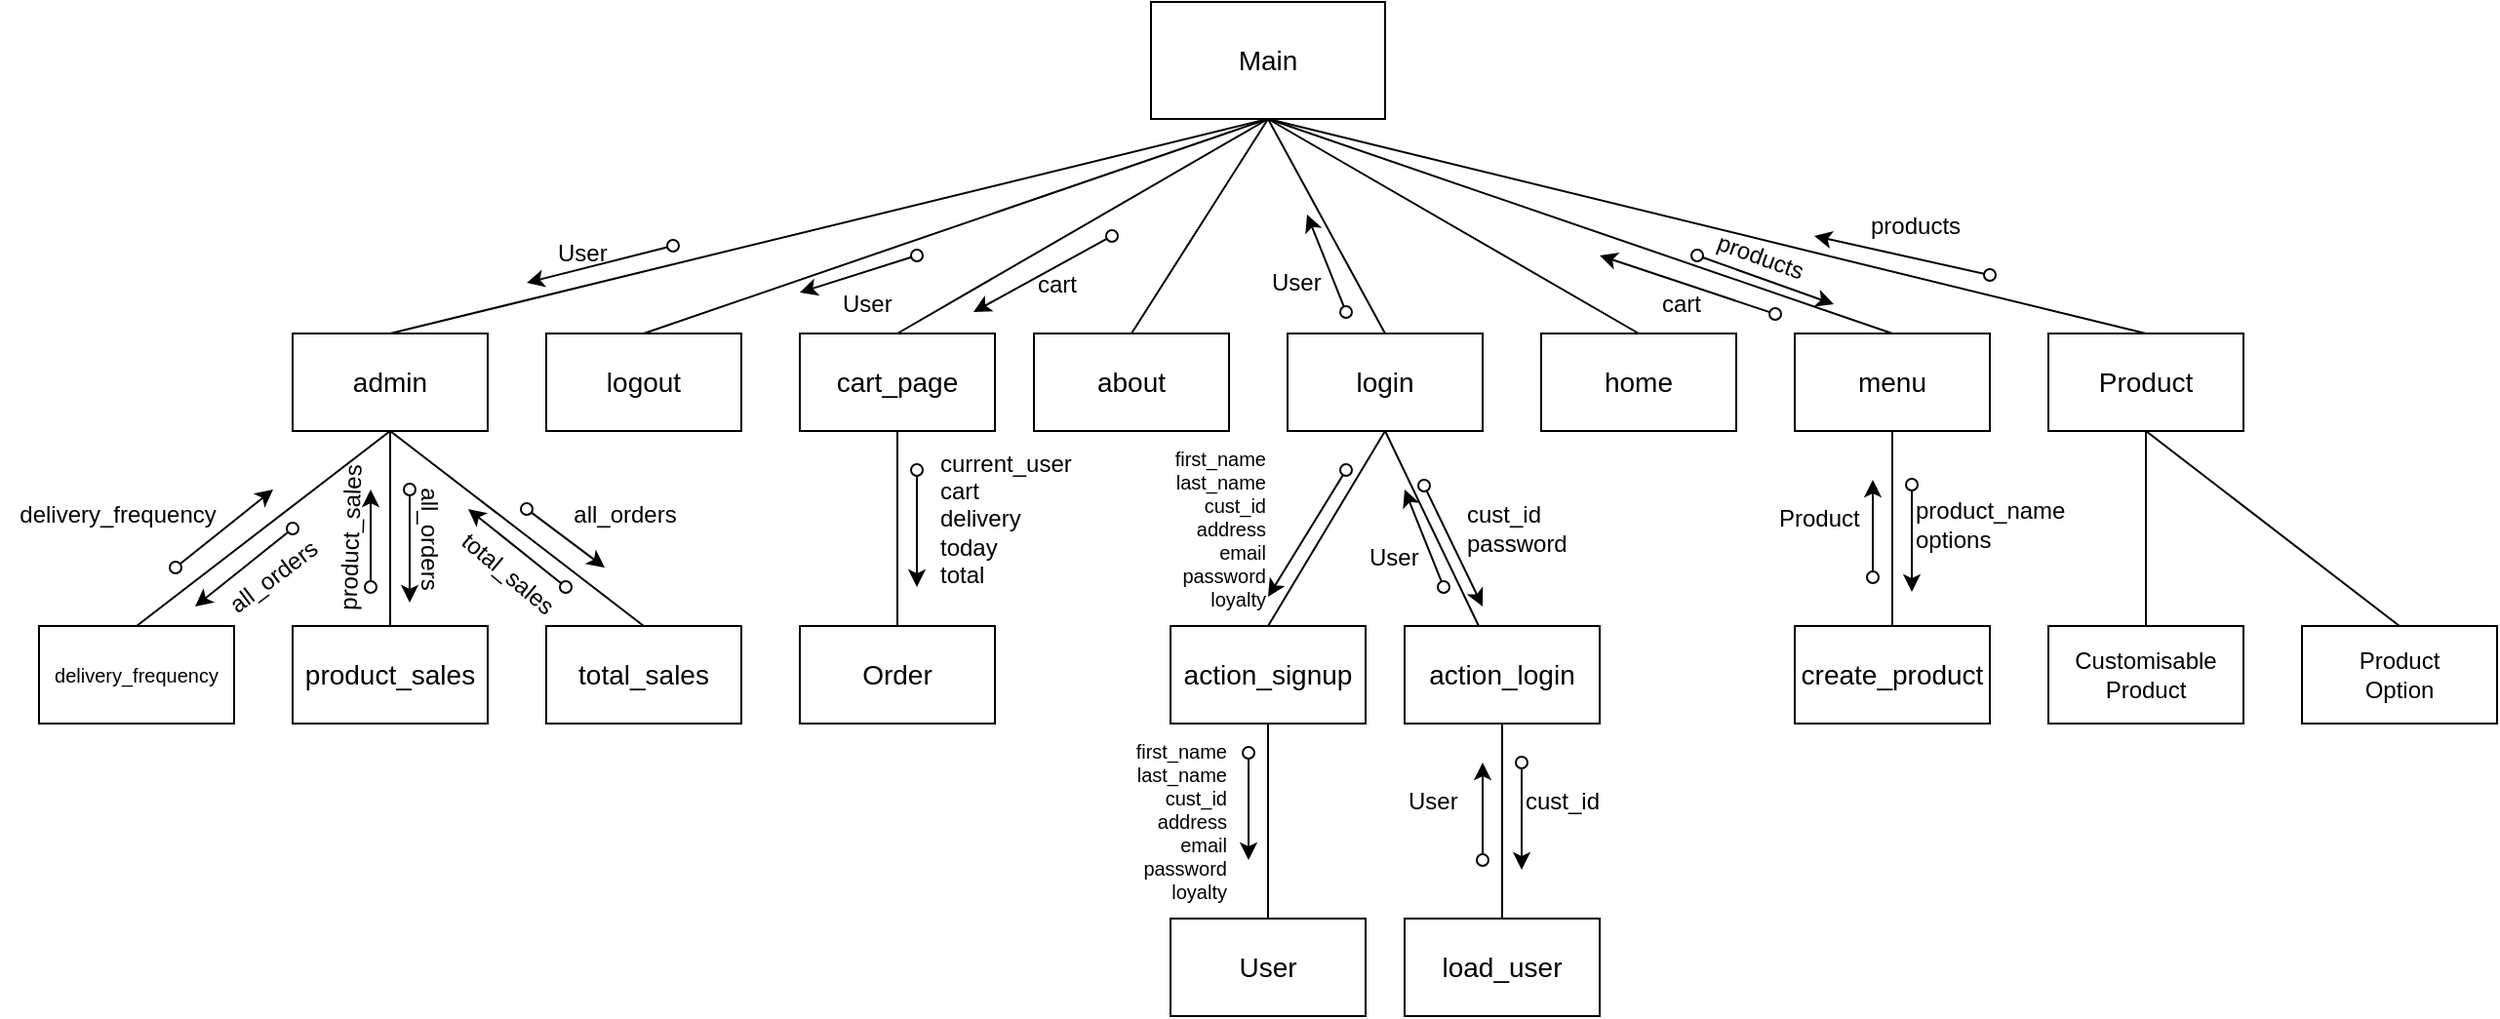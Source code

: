 <mxfile version="24.0.1" type="device">
  <diagram name="Page-1" id="szbqfBTVAvz-p_ofqPoW">
    <mxGraphModel dx="2253" dy="785" grid="1" gridSize="10" guides="1" tooltips="1" connect="1" arrows="1" fold="1" page="1" pageScale="1" pageWidth="827" pageHeight="1169" math="0" shadow="0">
      <root>
        <mxCell id="0" />
        <mxCell id="1" parent="0" />
        <mxCell id="RfQkgs-XgYyuAYGcQi1E-32" style="rounded=0;orthogonalLoop=1;jettySize=auto;html=1;exitX=0.5;exitY=1;exitDx=0;exitDy=0;entryX=0.5;entryY=0;entryDx=0;entryDy=0;endArrow=none;endFill=0;" edge="1" parent="1" source="RfQkgs-XgYyuAYGcQi1E-1" target="RfQkgs-XgYyuAYGcQi1E-7">
          <mxGeometry relative="1" as="geometry" />
        </mxCell>
        <mxCell id="RfQkgs-XgYyuAYGcQi1E-33" style="rounded=0;orthogonalLoop=1;jettySize=auto;html=1;exitX=0.5;exitY=1;exitDx=0;exitDy=0;entryX=0.5;entryY=0;entryDx=0;entryDy=0;endArrow=none;endFill=0;" edge="1" parent="1" source="RfQkgs-XgYyuAYGcQi1E-1" target="RfQkgs-XgYyuAYGcQi1E-8">
          <mxGeometry relative="1" as="geometry" />
        </mxCell>
        <mxCell id="RfQkgs-XgYyuAYGcQi1E-34" style="rounded=0;orthogonalLoop=1;jettySize=auto;html=1;exitX=0.5;exitY=1;exitDx=0;exitDy=0;entryX=0.5;entryY=0;entryDx=0;entryDy=0;endArrow=none;endFill=0;" edge="1" parent="1" source="RfQkgs-XgYyuAYGcQi1E-1" target="RfQkgs-XgYyuAYGcQi1E-6">
          <mxGeometry relative="1" as="geometry" />
        </mxCell>
        <mxCell id="RfQkgs-XgYyuAYGcQi1E-35" style="rounded=0;orthogonalLoop=1;jettySize=auto;html=1;exitX=0.5;exitY=1;exitDx=0;exitDy=0;entryX=0.5;entryY=0;entryDx=0;entryDy=0;endArrow=none;endFill=0;" edge="1" parent="1" source="RfQkgs-XgYyuAYGcQi1E-1" target="RfQkgs-XgYyuAYGcQi1E-3">
          <mxGeometry relative="1" as="geometry" />
        </mxCell>
        <mxCell id="RfQkgs-XgYyuAYGcQi1E-36" style="rounded=0;orthogonalLoop=1;jettySize=auto;html=1;exitX=0.5;exitY=1;exitDx=0;exitDy=0;entryX=0.5;entryY=0;entryDx=0;entryDy=0;endArrow=none;endFill=0;" edge="1" parent="1" source="RfQkgs-XgYyuAYGcQi1E-1" target="RfQkgs-XgYyuAYGcQi1E-5">
          <mxGeometry relative="1" as="geometry" />
        </mxCell>
        <mxCell id="RfQkgs-XgYyuAYGcQi1E-37" style="rounded=0;orthogonalLoop=1;jettySize=auto;html=1;exitX=0.5;exitY=1;exitDx=0;exitDy=0;entryX=0.5;entryY=0;entryDx=0;entryDy=0;endArrow=none;endFill=0;" edge="1" parent="1" source="RfQkgs-XgYyuAYGcQi1E-1" target="RfQkgs-XgYyuAYGcQi1E-2">
          <mxGeometry relative="1" as="geometry" />
        </mxCell>
        <mxCell id="RfQkgs-XgYyuAYGcQi1E-38" style="rounded=0;orthogonalLoop=1;jettySize=auto;html=1;exitX=0.5;exitY=1;exitDx=0;exitDy=0;entryX=0.5;entryY=0;entryDx=0;entryDy=0;endArrow=none;endFill=0;" edge="1" parent="1" source="RfQkgs-XgYyuAYGcQi1E-1" target="RfQkgs-XgYyuAYGcQi1E-4">
          <mxGeometry relative="1" as="geometry" />
        </mxCell>
        <mxCell id="RfQkgs-XgYyuAYGcQi1E-39" style="rounded=0;orthogonalLoop=1;jettySize=auto;html=1;exitX=0.5;exitY=1;exitDx=0;exitDy=0;entryX=0.5;entryY=0;entryDx=0;entryDy=0;endArrow=none;endFill=0;" edge="1" parent="1" source="RfQkgs-XgYyuAYGcQi1E-1" target="RfQkgs-XgYyuAYGcQi1E-16">
          <mxGeometry relative="1" as="geometry" />
        </mxCell>
        <mxCell id="RfQkgs-XgYyuAYGcQi1E-1" value="&lt;font style=&quot;font-size: 14px;&quot;&gt;Main&lt;/font&gt;" style="rounded=0;whiteSpace=wrap;html=1;" vertex="1" parent="1">
          <mxGeometry x="460" y="220" width="120" height="60" as="geometry" />
        </mxCell>
        <mxCell id="RfQkgs-XgYyuAYGcQi1E-2" value="&lt;font style=&quot;font-size: 14px;&quot;&gt;home&lt;/font&gt;" style="rounded=0;whiteSpace=wrap;html=1;" vertex="1" parent="1">
          <mxGeometry x="660" y="390" width="100" height="50" as="geometry" />
        </mxCell>
        <mxCell id="RfQkgs-XgYyuAYGcQi1E-3" value="&lt;font style=&quot;font-size: 14px;&quot;&gt;about&lt;/font&gt;" style="rounded=0;whiteSpace=wrap;html=1;" vertex="1" parent="1">
          <mxGeometry x="400" y="390" width="100" height="50" as="geometry" />
        </mxCell>
        <mxCell id="RfQkgs-XgYyuAYGcQi1E-25" style="rounded=0;orthogonalLoop=1;jettySize=auto;html=1;exitX=0.5;exitY=1;exitDx=0;exitDy=0;entryX=0.5;entryY=0;entryDx=0;entryDy=0;endArrow=none;endFill=0;" edge="1" parent="1" source="RfQkgs-XgYyuAYGcQi1E-4" target="RfQkgs-XgYyuAYGcQi1E-14">
          <mxGeometry relative="1" as="geometry" />
        </mxCell>
        <mxCell id="RfQkgs-XgYyuAYGcQi1E-4" value="&lt;font style=&quot;font-size: 14px;&quot;&gt;menu&lt;/font&gt;" style="rounded=0;whiteSpace=wrap;html=1;" vertex="1" parent="1">
          <mxGeometry x="790" y="390" width="100" height="50" as="geometry" />
        </mxCell>
        <mxCell id="RfQkgs-XgYyuAYGcQi1E-22" style="rounded=0;orthogonalLoop=1;jettySize=auto;html=1;exitX=0.5;exitY=1;exitDx=0;exitDy=0;entryX=0.5;entryY=0;entryDx=0;entryDy=0;endArrow=none;endFill=0;" edge="1" parent="1" source="RfQkgs-XgYyuAYGcQi1E-5" target="RfQkgs-XgYyuAYGcQi1E-12">
          <mxGeometry relative="1" as="geometry" />
        </mxCell>
        <mxCell id="RfQkgs-XgYyuAYGcQi1E-23" style="rounded=0;orthogonalLoop=1;jettySize=auto;html=1;exitX=0.5;exitY=1;exitDx=0;exitDy=0;endArrow=none;endFill=0;" edge="1" parent="1" source="RfQkgs-XgYyuAYGcQi1E-5" target="RfQkgs-XgYyuAYGcQi1E-13">
          <mxGeometry relative="1" as="geometry" />
        </mxCell>
        <mxCell id="RfQkgs-XgYyuAYGcQi1E-5" value="&lt;font style=&quot;font-size: 14px;&quot;&gt;login&lt;/font&gt;" style="rounded=0;whiteSpace=wrap;html=1;" vertex="1" parent="1">
          <mxGeometry x="530" y="390" width="100" height="50" as="geometry" />
        </mxCell>
        <mxCell id="RfQkgs-XgYyuAYGcQi1E-31" style="rounded=0;orthogonalLoop=1;jettySize=auto;html=1;exitX=0.5;exitY=1;exitDx=0;exitDy=0;entryX=0.5;entryY=0;entryDx=0;entryDy=0;endArrow=none;endFill=0;" edge="1" parent="1" source="RfQkgs-XgYyuAYGcQi1E-6" target="RfQkgs-XgYyuAYGcQi1E-30">
          <mxGeometry relative="1" as="geometry" />
        </mxCell>
        <mxCell id="RfQkgs-XgYyuAYGcQi1E-6" value="&lt;font style=&quot;font-size: 14px;&quot;&gt;cart_page&lt;/font&gt;" style="rounded=0;whiteSpace=wrap;html=1;" vertex="1" parent="1">
          <mxGeometry x="280" y="390" width="100" height="50" as="geometry" />
        </mxCell>
        <mxCell id="RfQkgs-XgYyuAYGcQi1E-19" style="rounded=0;orthogonalLoop=1;jettySize=auto;html=1;exitX=0.5;exitY=1;exitDx=0;exitDy=0;entryX=0.5;entryY=0;entryDx=0;entryDy=0;endArrow=none;endFill=0;" edge="1" parent="1" source="RfQkgs-XgYyuAYGcQi1E-7" target="RfQkgs-XgYyuAYGcQi1E-9">
          <mxGeometry relative="1" as="geometry" />
        </mxCell>
        <mxCell id="RfQkgs-XgYyuAYGcQi1E-20" style="rounded=0;orthogonalLoop=1;jettySize=auto;html=1;exitX=0.5;exitY=1;exitDx=0;exitDy=0;entryX=0.5;entryY=0;entryDx=0;entryDy=0;endArrow=none;endFill=0;" edge="1" parent="1" source="RfQkgs-XgYyuAYGcQi1E-7" target="RfQkgs-XgYyuAYGcQi1E-10">
          <mxGeometry relative="1" as="geometry" />
        </mxCell>
        <mxCell id="RfQkgs-XgYyuAYGcQi1E-21" style="rounded=0;orthogonalLoop=1;jettySize=auto;html=1;exitX=0.5;exitY=1;exitDx=0;exitDy=0;entryX=0.5;entryY=0;entryDx=0;entryDy=0;endArrow=none;endFill=0;" edge="1" parent="1" source="RfQkgs-XgYyuAYGcQi1E-7" target="RfQkgs-XgYyuAYGcQi1E-11">
          <mxGeometry relative="1" as="geometry" />
        </mxCell>
        <mxCell id="RfQkgs-XgYyuAYGcQi1E-7" value="&lt;font style=&quot;font-size: 14px;&quot;&gt;admin&lt;/font&gt;" style="rounded=0;whiteSpace=wrap;html=1;" vertex="1" parent="1">
          <mxGeometry x="20" y="390" width="100" height="50" as="geometry" />
        </mxCell>
        <mxCell id="RfQkgs-XgYyuAYGcQi1E-8" value="&lt;font style=&quot;font-size: 14px;&quot;&gt;logout&lt;/font&gt;" style="rounded=0;whiteSpace=wrap;html=1;" vertex="1" parent="1">
          <mxGeometry x="150" y="390" width="100" height="50" as="geometry" />
        </mxCell>
        <mxCell id="RfQkgs-XgYyuAYGcQi1E-9" value="&lt;font style=&quot;font-size: 10px;&quot;&gt;delivery_frequency&lt;/font&gt;" style="rounded=0;whiteSpace=wrap;html=1;" vertex="1" parent="1">
          <mxGeometry x="-110" y="540" width="100" height="50" as="geometry" />
        </mxCell>
        <mxCell id="RfQkgs-XgYyuAYGcQi1E-10" value="&lt;font style=&quot;font-size: 14px;&quot;&gt;product_sales&lt;/font&gt;" style="rounded=0;whiteSpace=wrap;html=1;" vertex="1" parent="1">
          <mxGeometry x="20" y="540" width="100" height="50" as="geometry" />
        </mxCell>
        <mxCell id="RfQkgs-XgYyuAYGcQi1E-11" value="&lt;font style=&quot;font-size: 14px;&quot;&gt;total_sales&lt;/font&gt;" style="rounded=0;whiteSpace=wrap;html=1;" vertex="1" parent="1">
          <mxGeometry x="150" y="540" width="100" height="50" as="geometry" />
        </mxCell>
        <mxCell id="RfQkgs-XgYyuAYGcQi1E-29" style="rounded=0;orthogonalLoop=1;jettySize=auto;html=1;exitX=0.5;exitY=1;exitDx=0;exitDy=0;entryX=0.5;entryY=0;entryDx=0;entryDy=0;endArrow=none;endFill=0;" edge="1" parent="1" source="RfQkgs-XgYyuAYGcQi1E-12" target="RfQkgs-XgYyuAYGcQi1E-28">
          <mxGeometry relative="1" as="geometry" />
        </mxCell>
        <mxCell id="RfQkgs-XgYyuAYGcQi1E-12" value="&lt;font style=&quot;font-size: 14px;&quot;&gt;action_signup&lt;/font&gt;" style="rounded=0;whiteSpace=wrap;html=1;" vertex="1" parent="1">
          <mxGeometry x="470" y="540" width="100" height="50" as="geometry" />
        </mxCell>
        <mxCell id="RfQkgs-XgYyuAYGcQi1E-24" style="rounded=0;orthogonalLoop=1;jettySize=auto;html=1;exitX=0.5;exitY=1;exitDx=0;exitDy=0;endArrow=none;endFill=0;" edge="1" parent="1" source="RfQkgs-XgYyuAYGcQi1E-13" target="RfQkgs-XgYyuAYGcQi1E-15">
          <mxGeometry relative="1" as="geometry" />
        </mxCell>
        <mxCell id="RfQkgs-XgYyuAYGcQi1E-13" value="&lt;font style=&quot;font-size: 14px;&quot;&gt;action_login&lt;/font&gt;" style="rounded=0;whiteSpace=wrap;html=1;" vertex="1" parent="1">
          <mxGeometry x="590" y="540" width="100" height="50" as="geometry" />
        </mxCell>
        <mxCell id="RfQkgs-XgYyuAYGcQi1E-14" value="&lt;font style=&quot;font-size: 14px;&quot;&gt;create_product&lt;/font&gt;" style="rounded=0;whiteSpace=wrap;html=1;" vertex="1" parent="1">
          <mxGeometry x="790" y="540" width="100" height="50" as="geometry" />
        </mxCell>
        <mxCell id="RfQkgs-XgYyuAYGcQi1E-15" value="&lt;span style=&quot;font-size: 14px;&quot;&gt;load_user&lt;/span&gt;" style="rounded=0;whiteSpace=wrap;html=1;" vertex="1" parent="1">
          <mxGeometry x="590" y="690" width="100" height="50" as="geometry" />
        </mxCell>
        <mxCell id="RfQkgs-XgYyuAYGcQi1E-26" style="rounded=0;orthogonalLoop=1;jettySize=auto;html=1;exitX=0.5;exitY=1;exitDx=0;exitDy=0;entryX=0.5;entryY=0;entryDx=0;entryDy=0;endArrow=none;endFill=0;" edge="1" parent="1" source="RfQkgs-XgYyuAYGcQi1E-16" target="RfQkgs-XgYyuAYGcQi1E-18">
          <mxGeometry relative="1" as="geometry" />
        </mxCell>
        <mxCell id="RfQkgs-XgYyuAYGcQi1E-27" style="rounded=0;orthogonalLoop=1;jettySize=auto;html=1;exitX=0.5;exitY=1;exitDx=0;exitDy=0;entryX=0.5;entryY=0;entryDx=0;entryDy=0;endArrow=none;endFill=0;" edge="1" parent="1" source="RfQkgs-XgYyuAYGcQi1E-16" target="RfQkgs-XgYyuAYGcQi1E-17">
          <mxGeometry relative="1" as="geometry" />
        </mxCell>
        <mxCell id="RfQkgs-XgYyuAYGcQi1E-16" value="&lt;font style=&quot;font-size: 14px;&quot;&gt;Product&lt;/font&gt;" style="rounded=0;whiteSpace=wrap;html=1;" vertex="1" parent="1">
          <mxGeometry x="920" y="390" width="100" height="50" as="geometry" />
        </mxCell>
        <mxCell id="RfQkgs-XgYyuAYGcQi1E-17" value="Customisable&lt;div&gt;Product&lt;/div&gt;" style="rounded=0;whiteSpace=wrap;html=1;" vertex="1" parent="1">
          <mxGeometry x="920" y="540" width="100" height="50" as="geometry" />
        </mxCell>
        <mxCell id="RfQkgs-XgYyuAYGcQi1E-18" value="Product&lt;div&gt;Option&lt;/div&gt;" style="rounded=0;whiteSpace=wrap;html=1;" vertex="1" parent="1">
          <mxGeometry x="1050" y="540" width="100" height="50" as="geometry" />
        </mxCell>
        <mxCell id="RfQkgs-XgYyuAYGcQi1E-28" value="&lt;font style=&quot;font-size: 14px;&quot;&gt;User&lt;/font&gt;" style="rounded=0;whiteSpace=wrap;html=1;" vertex="1" parent="1">
          <mxGeometry x="470" y="690" width="100" height="50" as="geometry" />
        </mxCell>
        <mxCell id="RfQkgs-XgYyuAYGcQi1E-30" value="&lt;font style=&quot;font-size: 14px;&quot;&gt;Order&lt;/font&gt;" style="rounded=0;whiteSpace=wrap;html=1;" vertex="1" parent="1">
          <mxGeometry x="280" y="540" width="100" height="50" as="geometry" />
        </mxCell>
        <mxCell id="RfQkgs-XgYyuAYGcQi1E-41" value="" style="endArrow=classic;html=1;rounded=0;startArrow=oval;startFill=0;" edge="1" parent="1">
          <mxGeometry width="50" height="50" relative="1" as="geometry">
            <mxPoint x="-40" y="510" as="sourcePoint" />
            <mxPoint x="10" y="470" as="targetPoint" />
          </mxGeometry>
        </mxCell>
        <mxCell id="RfQkgs-XgYyuAYGcQi1E-42" value="delivery_frequency" style="text;html=1;align=center;verticalAlign=middle;resizable=0;points=[];autosize=1;strokeColor=none;fillColor=none;" vertex="1" parent="1">
          <mxGeometry x="-130" y="468" width="120" height="30" as="geometry" />
        </mxCell>
        <mxCell id="RfQkgs-XgYyuAYGcQi1E-43" value="" style="endArrow=classic;html=1;rounded=0;startArrow=oval;startFill=0;" edge="1" parent="1">
          <mxGeometry width="50" height="50" relative="1" as="geometry">
            <mxPoint x="60" y="520" as="sourcePoint" />
            <mxPoint x="60" y="470" as="targetPoint" />
          </mxGeometry>
        </mxCell>
        <mxCell id="RfQkgs-XgYyuAYGcQi1E-44" value="product_sales" style="text;html=1;align=center;verticalAlign=middle;resizable=0;points=[];autosize=1;strokeColor=none;fillColor=none;rotation=-88;" vertex="1" parent="1">
          <mxGeometry y="480" width="100" height="30" as="geometry" />
        </mxCell>
        <mxCell id="RfQkgs-XgYyuAYGcQi1E-45" value="" style="endArrow=classic;html=1;rounded=0;startArrow=oval;startFill=0;" edge="1" parent="1">
          <mxGeometry width="50" height="50" relative="1" as="geometry">
            <mxPoint x="160" y="520" as="sourcePoint" />
            <mxPoint x="110" y="480" as="targetPoint" />
          </mxGeometry>
        </mxCell>
        <mxCell id="RfQkgs-XgYyuAYGcQi1E-46" value="total_sales" style="text;html=1;align=center;verticalAlign=middle;resizable=0;points=[];autosize=1;strokeColor=none;fillColor=none;rotation=40;" vertex="1" parent="1">
          <mxGeometry x="90" y="498" width="80" height="30" as="geometry" />
        </mxCell>
        <mxCell id="RfQkgs-XgYyuAYGcQi1E-47" value="" style="endArrow=classic;html=1;rounded=0;startArrow=oval;startFill=0;" edge="1" parent="1">
          <mxGeometry width="50" height="50" relative="1" as="geometry">
            <mxPoint x="140" y="480" as="sourcePoint" />
            <mxPoint x="180" y="510" as="targetPoint" />
          </mxGeometry>
        </mxCell>
        <mxCell id="RfQkgs-XgYyuAYGcQi1E-50" value="all_orders" style="text;html=1;align=center;verticalAlign=middle;resizable=0;points=[];autosize=1;strokeColor=none;fillColor=none;" vertex="1" parent="1">
          <mxGeometry x="150" y="468" width="80" height="30" as="geometry" />
        </mxCell>
        <mxCell id="RfQkgs-XgYyuAYGcQi1E-51" value="" style="endArrow=classic;html=1;rounded=0;startArrow=oval;startFill=0;" edge="1" parent="1">
          <mxGeometry width="50" height="50" relative="1" as="geometry">
            <mxPoint x="80" y="470" as="sourcePoint" />
            <mxPoint x="80" y="528" as="targetPoint" />
          </mxGeometry>
        </mxCell>
        <mxCell id="RfQkgs-XgYyuAYGcQi1E-52" value="all_orders" style="text;html=1;align=center;verticalAlign=middle;resizable=0;points=[];autosize=1;strokeColor=none;fillColor=none;rotation=90;" vertex="1" parent="1">
          <mxGeometry x="50" y="480" width="80" height="30" as="geometry" />
        </mxCell>
        <mxCell id="RfQkgs-XgYyuAYGcQi1E-53" value="" style="endArrow=classic;html=1;rounded=0;startArrow=oval;startFill=0;" edge="1" parent="1">
          <mxGeometry width="50" height="50" relative="1" as="geometry">
            <mxPoint x="20" y="490" as="sourcePoint" />
            <mxPoint x="-30" y="530" as="targetPoint" />
          </mxGeometry>
        </mxCell>
        <mxCell id="RfQkgs-XgYyuAYGcQi1E-54" value="all_orders" style="text;html=1;align=center;verticalAlign=middle;resizable=0;points=[];autosize=1;strokeColor=none;fillColor=none;rotation=323;" vertex="1" parent="1">
          <mxGeometry x="-30" y="500" width="80" height="30" as="geometry" />
        </mxCell>
        <mxCell id="RfQkgs-XgYyuAYGcQi1E-55" value="" style="endArrow=classic;html=1;rounded=0;startArrow=oval;startFill=0;" edge="1" parent="1">
          <mxGeometry width="50" height="50" relative="1" as="geometry">
            <mxPoint x="340" y="460" as="sourcePoint" />
            <mxPoint x="340" y="520" as="targetPoint" />
          </mxGeometry>
        </mxCell>
        <mxCell id="RfQkgs-XgYyuAYGcQi1E-56" value="current_user&lt;div&gt;cart&lt;/div&gt;&lt;div&gt;delivery&lt;/div&gt;&lt;div&gt;today&lt;/div&gt;&lt;div&gt;total&lt;/div&gt;" style="text;html=1;align=left;verticalAlign=middle;resizable=0;points=[];autosize=1;strokeColor=none;fillColor=none;" vertex="1" parent="1">
          <mxGeometry x="350" y="440" width="90" height="90" as="geometry" />
        </mxCell>
        <mxCell id="RfQkgs-XgYyuAYGcQi1E-57" value="" style="endArrow=classic;html=1;rounded=0;startArrow=oval;startFill=0;" edge="1" parent="1">
          <mxGeometry width="50" height="50" relative="1" as="geometry">
            <mxPoint x="600" y="468" as="sourcePoint" />
            <mxPoint x="630" y="530" as="targetPoint" />
          </mxGeometry>
        </mxCell>
        <mxCell id="RfQkgs-XgYyuAYGcQi1E-58" value="cust_id&lt;div&gt;password&lt;/div&gt;" style="text;html=1;align=left;verticalAlign=middle;resizable=0;points=[];autosize=1;strokeColor=none;fillColor=none;" vertex="1" parent="1">
          <mxGeometry x="620" y="470" width="70" height="40" as="geometry" />
        </mxCell>
        <mxCell id="RfQkgs-XgYyuAYGcQi1E-59" value="" style="endArrow=classic;html=1;rounded=0;startArrow=oval;startFill=0;" edge="1" parent="1">
          <mxGeometry width="50" height="50" relative="1" as="geometry">
            <mxPoint x="560" y="460" as="sourcePoint" />
            <mxPoint x="520" y="525" as="targetPoint" />
          </mxGeometry>
        </mxCell>
        <mxCell id="RfQkgs-XgYyuAYGcQi1E-60" value="first_name&lt;div style=&quot;font-size: 10px;&quot;&gt;last_name&lt;br style=&quot;font-size: 10px;&quot;&gt;cust_id&lt;br style=&quot;font-size: 10px;&quot;&gt;address&lt;br style=&quot;font-size: 10px;&quot;&gt;email&lt;br style=&quot;font-size: 10px;&quot;&gt;password&lt;br style=&quot;font-size: 10px;&quot;&gt;loyalty&lt;/div&gt;" style="text;html=1;align=right;verticalAlign=middle;resizable=0;points=[];autosize=1;strokeColor=none;fillColor=none;fontSize=10;" vertex="1" parent="1">
          <mxGeometry x="450" y="440" width="70" height="100" as="geometry" />
        </mxCell>
        <mxCell id="RfQkgs-XgYyuAYGcQi1E-61" value="" style="endArrow=classic;html=1;rounded=0;startArrow=oval;startFill=0;" edge="1" parent="1">
          <mxGeometry width="50" height="50" relative="1" as="geometry">
            <mxPoint x="510" y="605" as="sourcePoint" />
            <mxPoint x="510" y="660" as="targetPoint" />
          </mxGeometry>
        </mxCell>
        <mxCell id="RfQkgs-XgYyuAYGcQi1E-62" value="first_name&lt;div style=&quot;font-size: 10px;&quot;&gt;last_name&lt;br style=&quot;font-size: 10px;&quot;&gt;cust_id&lt;br style=&quot;font-size: 10px;&quot;&gt;address&lt;br style=&quot;font-size: 10px;&quot;&gt;email&lt;br style=&quot;font-size: 10px;&quot;&gt;password&lt;br style=&quot;font-size: 10px;&quot;&gt;loyalty&lt;/div&gt;" style="text;html=1;align=right;verticalAlign=middle;resizable=0;points=[];autosize=1;strokeColor=none;fillColor=none;fontSize=10;" vertex="1" parent="1">
          <mxGeometry x="430" y="590" width="70" height="100" as="geometry" />
        </mxCell>
        <mxCell id="RfQkgs-XgYyuAYGcQi1E-63" value="" style="endArrow=classic;html=1;rounded=0;startArrow=oval;startFill=0;" edge="1" parent="1">
          <mxGeometry width="50" height="50" relative="1" as="geometry">
            <mxPoint x="650" y="610" as="sourcePoint" />
            <mxPoint x="650" y="665" as="targetPoint" />
          </mxGeometry>
        </mxCell>
        <mxCell id="RfQkgs-XgYyuAYGcQi1E-65" value="cust_id" style="text;html=1;align=left;verticalAlign=middle;resizable=0;points=[];autosize=1;strokeColor=none;fillColor=none;" vertex="1" parent="1">
          <mxGeometry x="650" y="615" width="60" height="30" as="geometry" />
        </mxCell>
        <mxCell id="RfQkgs-XgYyuAYGcQi1E-66" value="" style="endArrow=classic;html=1;rounded=0;startArrow=oval;startFill=0;" edge="1" parent="1">
          <mxGeometry width="50" height="50" relative="1" as="geometry">
            <mxPoint x="630" y="660" as="sourcePoint" />
            <mxPoint x="630" y="610" as="targetPoint" />
          </mxGeometry>
        </mxCell>
        <mxCell id="RfQkgs-XgYyuAYGcQi1E-67" value="User" style="text;html=1;align=left;verticalAlign=middle;resizable=0;points=[];autosize=1;strokeColor=none;fillColor=none;" vertex="1" parent="1">
          <mxGeometry x="590" y="615" width="50" height="30" as="geometry" />
        </mxCell>
        <mxCell id="RfQkgs-XgYyuAYGcQi1E-68" value="product_name&lt;div&gt;options&lt;/div&gt;" style="text;html=1;align=left;verticalAlign=middle;resizable=0;points=[];autosize=1;strokeColor=none;fillColor=none;" vertex="1" parent="1">
          <mxGeometry x="850" y="467.5" width="100" height="40" as="geometry" />
        </mxCell>
        <mxCell id="RfQkgs-XgYyuAYGcQi1E-69" value="" style="endArrow=classic;html=1;rounded=0;startArrow=oval;startFill=0;" edge="1" parent="1">
          <mxGeometry width="50" height="50" relative="1" as="geometry">
            <mxPoint x="850" y="467.5" as="sourcePoint" />
            <mxPoint x="850" y="522.5" as="targetPoint" />
          </mxGeometry>
        </mxCell>
        <mxCell id="RfQkgs-XgYyuAYGcQi1E-70" value="Product" style="text;html=1;align=left;verticalAlign=middle;resizable=0;points=[];autosize=1;strokeColor=none;fillColor=none;" vertex="1" parent="1">
          <mxGeometry x="780" y="470" width="60" height="30" as="geometry" />
        </mxCell>
        <mxCell id="RfQkgs-XgYyuAYGcQi1E-71" value="" style="endArrow=classic;html=1;rounded=0;startArrow=oval;startFill=0;" edge="1" parent="1">
          <mxGeometry width="50" height="50" relative="1" as="geometry">
            <mxPoint x="830" y="515" as="sourcePoint" />
            <mxPoint x="830" y="465" as="targetPoint" />
          </mxGeometry>
        </mxCell>
        <mxCell id="RfQkgs-XgYyuAYGcQi1E-72" value="products" style="text;html=1;align=left;verticalAlign=middle;resizable=0;points=[];autosize=1;strokeColor=none;fillColor=none;" vertex="1" parent="1">
          <mxGeometry x="827" y="320" width="70" height="30" as="geometry" />
        </mxCell>
        <mxCell id="RfQkgs-XgYyuAYGcQi1E-73" value="" style="endArrow=classic;html=1;rounded=0;startArrow=oval;startFill=0;" edge="1" parent="1">
          <mxGeometry width="50" height="50" relative="1" as="geometry">
            <mxPoint x="890" y="360" as="sourcePoint" />
            <mxPoint x="800" y="340" as="targetPoint" />
          </mxGeometry>
        </mxCell>
        <mxCell id="RfQkgs-XgYyuAYGcQi1E-74" value="" style="endArrow=classic;html=1;rounded=0;startArrow=oval;startFill=0;" edge="1" parent="1">
          <mxGeometry width="50" height="50" relative="1" as="geometry">
            <mxPoint x="780" y="380" as="sourcePoint" />
            <mxPoint x="690" y="350" as="targetPoint" />
          </mxGeometry>
        </mxCell>
        <mxCell id="RfQkgs-XgYyuAYGcQi1E-75" value="cart" style="text;html=1;align=left;verticalAlign=middle;resizable=0;points=[];autosize=1;strokeColor=none;fillColor=none;" vertex="1" parent="1">
          <mxGeometry x="720" y="360" width="40" height="30" as="geometry" />
        </mxCell>
        <mxCell id="RfQkgs-XgYyuAYGcQi1E-79" value="" style="endArrow=classic;html=1;rounded=0;startArrow=oval;startFill=0;" edge="1" parent="1">
          <mxGeometry width="50" height="50" relative="1" as="geometry">
            <mxPoint x="740" y="350" as="sourcePoint" />
            <mxPoint x="810" y="375" as="targetPoint" />
          </mxGeometry>
        </mxCell>
        <mxCell id="RfQkgs-XgYyuAYGcQi1E-80" value="products" style="text;html=1;align=left;verticalAlign=middle;resizable=0;points=[];autosize=1;strokeColor=none;fillColor=none;rotation=20;" vertex="1" parent="1">
          <mxGeometry x="747" y="339" width="70" height="30" as="geometry" />
        </mxCell>
        <mxCell id="RfQkgs-XgYyuAYGcQi1E-83" value="User" style="text;html=1;align=left;verticalAlign=middle;resizable=0;points=[];autosize=1;strokeColor=none;fillColor=none;" vertex="1" parent="1">
          <mxGeometry x="570" y="490" width="50" height="30" as="geometry" />
        </mxCell>
        <mxCell id="RfQkgs-XgYyuAYGcQi1E-84" value="" style="endArrow=classic;html=1;rounded=0;startArrow=oval;startFill=0;" edge="1" parent="1">
          <mxGeometry width="50" height="50" relative="1" as="geometry">
            <mxPoint x="610" y="520" as="sourcePoint" />
            <mxPoint x="590" y="470" as="targetPoint" />
          </mxGeometry>
        </mxCell>
        <mxCell id="RfQkgs-XgYyuAYGcQi1E-86" value="" style="endArrow=classic;html=1;rounded=0;startArrow=oval;startFill=0;" edge="1" parent="1">
          <mxGeometry width="50" height="50" relative="1" as="geometry">
            <mxPoint x="560" y="379" as="sourcePoint" />
            <mxPoint x="540" y="329" as="targetPoint" />
          </mxGeometry>
        </mxCell>
        <mxCell id="RfQkgs-XgYyuAYGcQi1E-87" value="User" style="text;html=1;align=left;verticalAlign=middle;resizable=0;points=[];autosize=1;strokeColor=none;fillColor=none;" vertex="1" parent="1">
          <mxGeometry x="520" y="349" width="50" height="30" as="geometry" />
        </mxCell>
        <mxCell id="RfQkgs-XgYyuAYGcQi1E-88" value="" style="endArrow=classic;html=1;rounded=0;startArrow=oval;startFill=0;" edge="1" parent="1">
          <mxGeometry width="50" height="50" relative="1" as="geometry">
            <mxPoint x="340" y="350" as="sourcePoint" />
            <mxPoint x="280" y="369" as="targetPoint" />
          </mxGeometry>
        </mxCell>
        <mxCell id="RfQkgs-XgYyuAYGcQi1E-89" value="User" style="text;html=1;align=left;verticalAlign=middle;resizable=0;points=[];autosize=1;strokeColor=none;fillColor=none;" vertex="1" parent="1">
          <mxGeometry x="300" y="360" width="50" height="30" as="geometry" />
        </mxCell>
        <mxCell id="RfQkgs-XgYyuAYGcQi1E-90" value="" style="endArrow=classic;html=1;rounded=0;startArrow=oval;startFill=0;" edge="1" parent="1">
          <mxGeometry width="50" height="50" relative="1" as="geometry">
            <mxPoint x="440" y="340" as="sourcePoint" />
            <mxPoint x="369" y="379" as="targetPoint" />
          </mxGeometry>
        </mxCell>
        <mxCell id="RfQkgs-XgYyuAYGcQi1E-91" value="cart" style="text;html=1;align=left;verticalAlign=middle;resizable=0;points=[];autosize=1;strokeColor=none;fillColor=none;" vertex="1" parent="1">
          <mxGeometry x="400" y="350" width="40" height="30" as="geometry" />
        </mxCell>
        <mxCell id="RfQkgs-XgYyuAYGcQi1E-95" value="User" style="text;html=1;align=left;verticalAlign=middle;resizable=0;points=[];autosize=1;strokeColor=none;fillColor=none;" vertex="1" parent="1">
          <mxGeometry x="154" y="334" width="50" height="30" as="geometry" />
        </mxCell>
        <mxCell id="RfQkgs-XgYyuAYGcQi1E-96" value="" style="endArrow=classic;html=1;rounded=0;startArrow=oval;startFill=0;" edge="1" parent="1">
          <mxGeometry width="50" height="50" relative="1" as="geometry">
            <mxPoint x="215" y="345" as="sourcePoint" />
            <mxPoint x="140" y="364" as="targetPoint" />
          </mxGeometry>
        </mxCell>
      </root>
    </mxGraphModel>
  </diagram>
</mxfile>
